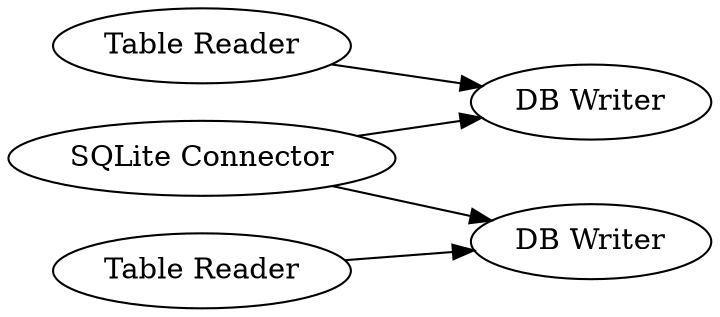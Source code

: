 digraph {
	1 [label="Table Reader"]
	2 [label="Table Reader"]
	2353 [label="DB Writer"]
	2354 [label="DB Writer"]
	2356 [label="SQLite Connector"]
	1 -> 2353
	2 -> 2354
	2356 -> 2353
	2356 -> 2354
	rankdir=LR
}
